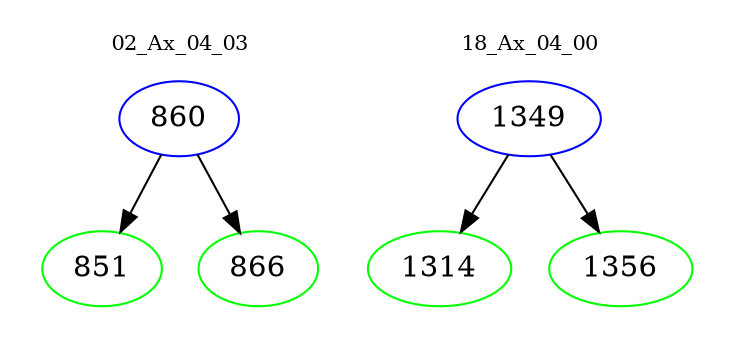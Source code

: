 digraph{
subgraph cluster_0 {
color = white
label = "02_Ax_04_03";
fontsize=10;
T0_860 [label="860", color="blue"]
T0_860 -> T0_851 [color="black"]
T0_851 [label="851", color="green"]
T0_860 -> T0_866 [color="black"]
T0_866 [label="866", color="green"]
}
subgraph cluster_1 {
color = white
label = "18_Ax_04_00";
fontsize=10;
T1_1349 [label="1349", color="blue"]
T1_1349 -> T1_1314 [color="black"]
T1_1314 [label="1314", color="green"]
T1_1349 -> T1_1356 [color="black"]
T1_1356 [label="1356", color="green"]
}
}
